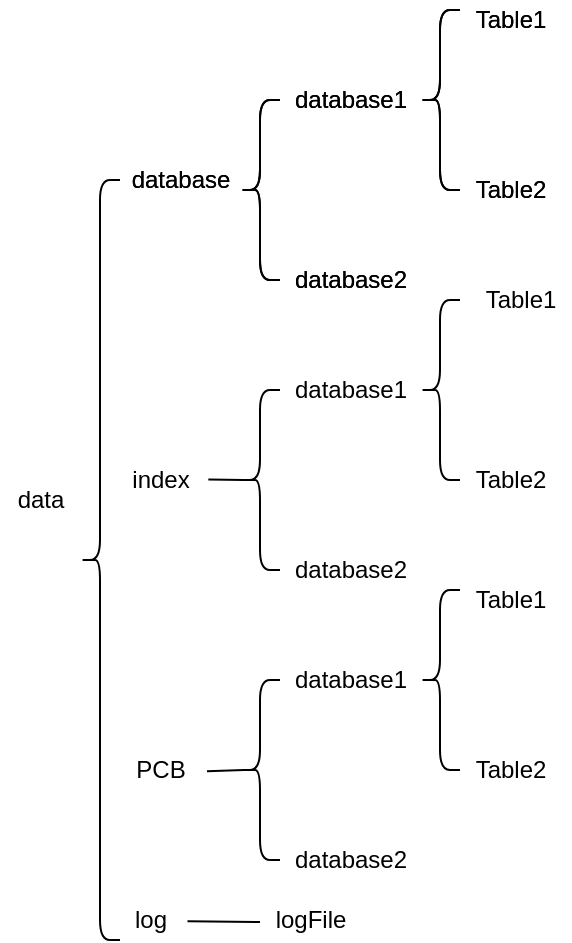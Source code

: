 <mxfile>
    <diagram id="W4-3uyXGZDc_pVLg58_1" name="第 1 页">
        <mxGraphModel dx="564" dy="468" grid="1" gridSize="10" guides="1" tooltips="1" connect="1" arrows="1" fold="1" page="1" pageScale="1" pageWidth="1169" pageHeight="827" math="0" shadow="0">
            <root>
                <mxCell id="0"/>
                <mxCell id="1" parent="0"/>
                <mxCell id="2" value="" style="shape=curlyBracket;whiteSpace=wrap;html=1;rounded=1;size=0.5;" vertex="1" parent="1">
                    <mxGeometry x="200" y="100" width="20" height="380" as="geometry"/>
                </mxCell>
                <mxCell id="3" value="data" style="text;html=1;align=center;verticalAlign=middle;resizable=0;points=[];autosize=1;strokeColor=none;fillColor=none;" vertex="1" parent="1">
                    <mxGeometry x="160" y="250" width="40" height="20" as="geometry"/>
                </mxCell>
                <mxCell id="4" value="database" style="text;html=1;align=center;verticalAlign=middle;resizable=0;points=[];autosize=1;strokeColor=none;fillColor=none;" vertex="1" parent="1">
                    <mxGeometry x="220" y="90" width="60" height="20" as="geometry"/>
                </mxCell>
                <mxCell id="5" value="" style="shape=curlyBracket;whiteSpace=wrap;html=1;rounded=1;" vertex="1" parent="1">
                    <mxGeometry x="280" y="60" width="20" height="90" as="geometry"/>
                </mxCell>
                <mxCell id="7" value="database1" style="text;html=1;align=center;verticalAlign=middle;resizable=0;points=[];autosize=1;strokeColor=none;fillColor=none;" vertex="1" parent="1">
                    <mxGeometry x="300" y="50" width="70" height="20" as="geometry"/>
                </mxCell>
                <mxCell id="9" value="database2" style="text;html=1;align=center;verticalAlign=middle;resizable=0;points=[];autosize=1;strokeColor=none;fillColor=none;" vertex="1" parent="1">
                    <mxGeometry x="300" y="140" width="70" height="20" as="geometry"/>
                </mxCell>
                <mxCell id="11" value="" style="shape=curlyBracket;whiteSpace=wrap;html=1;rounded=1;" vertex="1" parent="1">
                    <mxGeometry x="370" y="15" width="20" height="90" as="geometry"/>
                </mxCell>
                <mxCell id="14" value="Table1" style="text;html=1;align=center;verticalAlign=middle;resizable=0;points=[];autosize=1;strokeColor=none;fillColor=none;" vertex="1" parent="1">
                    <mxGeometry x="390" y="10" width="50" height="20" as="geometry"/>
                </mxCell>
                <mxCell id="15" value="Table2" style="text;html=1;align=center;verticalAlign=middle;resizable=0;points=[];autosize=1;strokeColor=none;fillColor=none;" vertex="1" parent="1">
                    <mxGeometry x="390" y="95" width="50" height="20" as="geometry"/>
                </mxCell>
                <mxCell id="24" value="database" style="text;html=1;align=center;verticalAlign=middle;resizable=0;points=[];autosize=1;strokeColor=none;fillColor=none;" vertex="1" parent="1">
                    <mxGeometry x="220" y="90" width="60" height="20" as="geometry"/>
                </mxCell>
                <mxCell id="25" value="" style="shape=curlyBracket;whiteSpace=wrap;html=1;rounded=1;" vertex="1" parent="1">
                    <mxGeometry x="280" y="60" width="20" height="90" as="geometry"/>
                </mxCell>
                <mxCell id="26" value="database1" style="text;html=1;align=center;verticalAlign=middle;resizable=0;points=[];autosize=1;strokeColor=none;fillColor=none;" vertex="1" parent="1">
                    <mxGeometry x="300" y="50" width="70" height="20" as="geometry"/>
                </mxCell>
                <mxCell id="27" value="database2" style="text;html=1;align=center;verticalAlign=middle;resizable=0;points=[];autosize=1;strokeColor=none;fillColor=none;" vertex="1" parent="1">
                    <mxGeometry x="300" y="140" width="70" height="20" as="geometry"/>
                </mxCell>
                <mxCell id="28" value="" style="shape=curlyBracket;whiteSpace=wrap;html=1;rounded=1;" vertex="1" parent="1">
                    <mxGeometry x="370" y="15" width="20" height="90" as="geometry"/>
                </mxCell>
                <mxCell id="29" value="Table1" style="text;html=1;align=center;verticalAlign=middle;resizable=0;points=[];autosize=1;strokeColor=none;fillColor=none;" vertex="1" parent="1">
                    <mxGeometry x="390" y="10" width="50" height="20" as="geometry"/>
                </mxCell>
                <mxCell id="30" value="Table2" style="text;html=1;align=center;verticalAlign=middle;resizable=0;points=[];autosize=1;strokeColor=none;fillColor=none;" vertex="1" parent="1">
                    <mxGeometry x="390" y="95" width="50" height="20" as="geometry"/>
                </mxCell>
                <mxCell id="31" value="index" style="text;html=1;align=center;verticalAlign=middle;resizable=0;points=[];autosize=1;strokeColor=none;fillColor=none;" vertex="1" parent="1">
                    <mxGeometry x="220" y="240" width="40" height="20" as="geometry"/>
                </mxCell>
                <mxCell id="32" value="" style="shape=curlyBracket;whiteSpace=wrap;html=1;rounded=1;" vertex="1" parent="1">
                    <mxGeometry x="280" y="205" width="20" height="90" as="geometry"/>
                </mxCell>
                <mxCell id="33" value="database1" style="text;html=1;align=center;verticalAlign=middle;resizable=0;points=[];autosize=1;strokeColor=none;fillColor=none;" vertex="1" parent="1">
                    <mxGeometry x="300" y="195" width="70" height="20" as="geometry"/>
                </mxCell>
                <mxCell id="34" value="database2" style="text;html=1;align=center;verticalAlign=middle;resizable=0;points=[];autosize=1;strokeColor=none;fillColor=none;" vertex="1" parent="1">
                    <mxGeometry x="300" y="285" width="70" height="20" as="geometry"/>
                </mxCell>
                <mxCell id="35" value="" style="shape=curlyBracket;whiteSpace=wrap;html=1;rounded=1;" vertex="1" parent="1">
                    <mxGeometry x="370" y="160" width="20" height="90" as="geometry"/>
                </mxCell>
                <mxCell id="36" value="Table1" style="text;html=1;align=center;verticalAlign=middle;resizable=0;points=[];autosize=1;strokeColor=none;fillColor=none;" vertex="1" parent="1">
                    <mxGeometry x="395" y="150" width="50" height="20" as="geometry"/>
                </mxCell>
                <mxCell id="37" value="Table2" style="text;html=1;align=center;verticalAlign=middle;resizable=0;points=[];autosize=1;strokeColor=none;fillColor=none;" vertex="1" parent="1">
                    <mxGeometry x="390" y="240" width="50" height="20" as="geometry"/>
                </mxCell>
                <mxCell id="38" value="PCB" style="text;html=1;align=center;verticalAlign=middle;resizable=0;points=[];autosize=1;strokeColor=none;fillColor=none;" vertex="1" parent="1">
                    <mxGeometry x="220" y="385" width="40" height="20" as="geometry"/>
                </mxCell>
                <mxCell id="39" value="" style="shape=curlyBracket;whiteSpace=wrap;html=1;rounded=1;" vertex="1" parent="1">
                    <mxGeometry x="280" y="350" width="20" height="90" as="geometry"/>
                </mxCell>
                <mxCell id="40" value="database1" style="text;html=1;align=center;verticalAlign=middle;resizable=0;points=[];autosize=1;strokeColor=none;fillColor=none;" vertex="1" parent="1">
                    <mxGeometry x="300" y="340" width="70" height="20" as="geometry"/>
                </mxCell>
                <mxCell id="41" value="database2" style="text;html=1;align=center;verticalAlign=middle;resizable=0;points=[];autosize=1;strokeColor=none;fillColor=none;" vertex="1" parent="1">
                    <mxGeometry x="300" y="430" width="70" height="20" as="geometry"/>
                </mxCell>
                <mxCell id="42" value="" style="shape=curlyBracket;whiteSpace=wrap;html=1;rounded=1;" vertex="1" parent="1">
                    <mxGeometry x="370" y="305" width="20" height="90" as="geometry"/>
                </mxCell>
                <mxCell id="43" value="Table1" style="text;html=1;align=center;verticalAlign=middle;resizable=0;points=[];autosize=1;strokeColor=none;fillColor=none;" vertex="1" parent="1">
                    <mxGeometry x="390" y="300" width="50" height="20" as="geometry"/>
                </mxCell>
                <mxCell id="44" value="Table2" style="text;html=1;align=center;verticalAlign=middle;resizable=0;points=[];autosize=1;strokeColor=none;fillColor=none;" vertex="1" parent="1">
                    <mxGeometry x="390" y="385" width="50" height="20" as="geometry"/>
                </mxCell>
                <mxCell id="45" value="log" style="text;html=1;align=center;verticalAlign=middle;resizable=0;points=[];autosize=1;strokeColor=none;fillColor=none;" vertex="1" parent="1">
                    <mxGeometry x="220" y="460" width="30" height="20" as="geometry"/>
                </mxCell>
                <mxCell id="47" value="" style="endArrow=none;html=1;exitX=1.087;exitY=0.53;exitDx=0;exitDy=0;exitPerimeter=0;entryX=0.1;entryY=0.5;entryDx=0;entryDy=0;entryPerimeter=0;" edge="1" parent="1" source="38" target="39">
                    <mxGeometry width="50" height="50" relative="1" as="geometry">
                        <mxPoint x="260" y="410" as="sourcePoint"/>
                        <mxPoint x="310" y="360" as="targetPoint"/>
                    </mxGeometry>
                </mxCell>
                <mxCell id="55" value="" style="endArrow=none;html=1;exitX=1.104;exitY=0.488;exitDx=0;exitDy=0;exitPerimeter=0;entryX=0.1;entryY=0.5;entryDx=0;entryDy=0;entryPerimeter=0;" edge="1" parent="1" source="31" target="32">
                    <mxGeometry width="50" height="50" relative="1" as="geometry">
                        <mxPoint x="273.48" y="405.6" as="sourcePoint"/>
                        <mxPoint x="292" y="405" as="targetPoint"/>
                    </mxGeometry>
                </mxCell>
                <mxCell id="56" value="" style="endArrow=none;html=1;exitX=1.125;exitY=0.53;exitDx=0;exitDy=0;exitPerimeter=0;" edge="1" parent="1" source="45">
                    <mxGeometry width="50" height="50" relative="1" as="geometry">
                        <mxPoint x="283.48" y="415.6" as="sourcePoint"/>
                        <mxPoint x="290" y="471" as="targetPoint"/>
                    </mxGeometry>
                </mxCell>
                <mxCell id="57" value="logFile" style="text;html=1;align=center;verticalAlign=middle;resizable=0;points=[];autosize=1;strokeColor=none;fillColor=none;" vertex="1" parent="1">
                    <mxGeometry x="290" y="460" width="50" height="20" as="geometry"/>
                </mxCell>
            </root>
        </mxGraphModel>
    </diagram>
</mxfile>